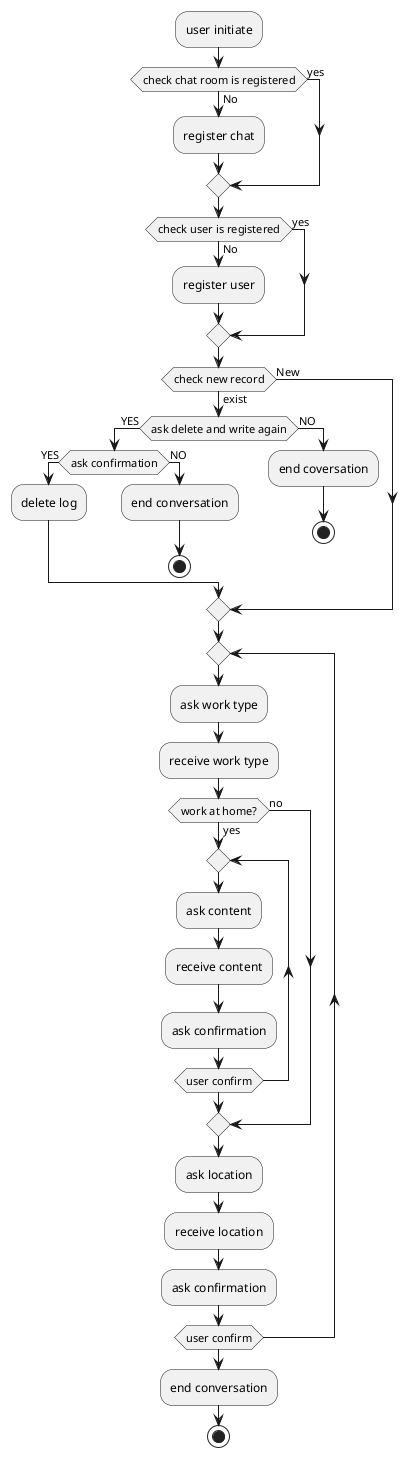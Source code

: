 @startuml
:user initiate;
if (check chat room is registered) then (yes)
else (No)
:register chat;
endif
if (check user is registered) then (yes)
else (No)
    :register user;
endif
if (check new record) then (exist)
    if (ask delete and write again) then (YES)
        if (ask confirmation) then (YES)
            :delete log;
        else (NO)
            :end conversation;
            stop
        endif
    else (NO)
        :end coversation;
        stop
    endif
else (New)
endif 
repeat
    :ask work type;
    :receive work type;
    if (work at home?) then (yes)
        repeat
            :ask content;
            :receive content;
            :ask confirmation;
        repeat while (user confirm)
    else (no)
    endif
    :ask location;
    :receive location;
    :ask confirmation;
repeat while (user confirm)
:end conversation;
stop

@enduml